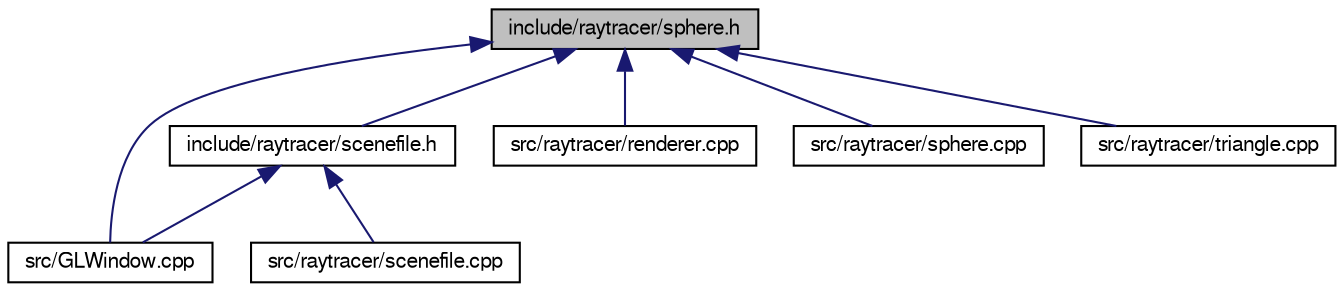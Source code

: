 digraph "include/raytracer/sphere.h"
{
  edge [fontname="FreeSans",fontsize="10",labelfontname="FreeSans",labelfontsize="10"];
  node [fontname="FreeSans",fontsize="10",shape=record];
  Node1 [label="include/raytracer/sphere.h",height=0.2,width=0.4,color="black", fillcolor="grey75", style="filled", fontcolor="black"];
  Node1 -> Node2 [dir="back",color="midnightblue",fontsize="10",style="solid",fontname="FreeSans"];
  Node2 [label="include/raytracer/scenefile.h",height=0.2,width=0.4,color="black", fillcolor="white", style="filled",URL="$scenefile_8h.html"];
  Node2 -> Node3 [dir="back",color="midnightblue",fontsize="10",style="solid",fontname="FreeSans"];
  Node3 [label="src/GLWindow.cpp",height=0.2,width=0.4,color="black", fillcolor="white", style="filled",URL="$GLWindow_8cpp.html",tooltip="basic implementation file for the GLWindow class "];
  Node2 -> Node4 [dir="back",color="midnightblue",fontsize="10",style="solid",fontname="FreeSans"];
  Node4 [label="src/raytracer/scenefile.cpp",height=0.2,width=0.4,color="black", fillcolor="white", style="filled",URL="$scenefile_8cpp.html"];
  Node1 -> Node3 [dir="back",color="midnightblue",fontsize="10",style="solid",fontname="FreeSans"];
  Node1 -> Node5 [dir="back",color="midnightblue",fontsize="10",style="solid",fontname="FreeSans"];
  Node5 [label="src/raytracer/renderer.cpp",height=0.2,width=0.4,color="black", fillcolor="white", style="filled",URL="$renderer_8cpp.html"];
  Node1 -> Node6 [dir="back",color="midnightblue",fontsize="10",style="solid",fontname="FreeSans"];
  Node6 [label="src/raytracer/sphere.cpp",height=0.2,width=0.4,color="black", fillcolor="white", style="filled",URL="$sphere_8cpp.html"];
  Node1 -> Node7 [dir="back",color="midnightblue",fontsize="10",style="solid",fontname="FreeSans"];
  Node7 [label="src/raytracer/triangle.cpp",height=0.2,width=0.4,color="black", fillcolor="white", style="filled",URL="$triangle_8cpp.html"];
}
